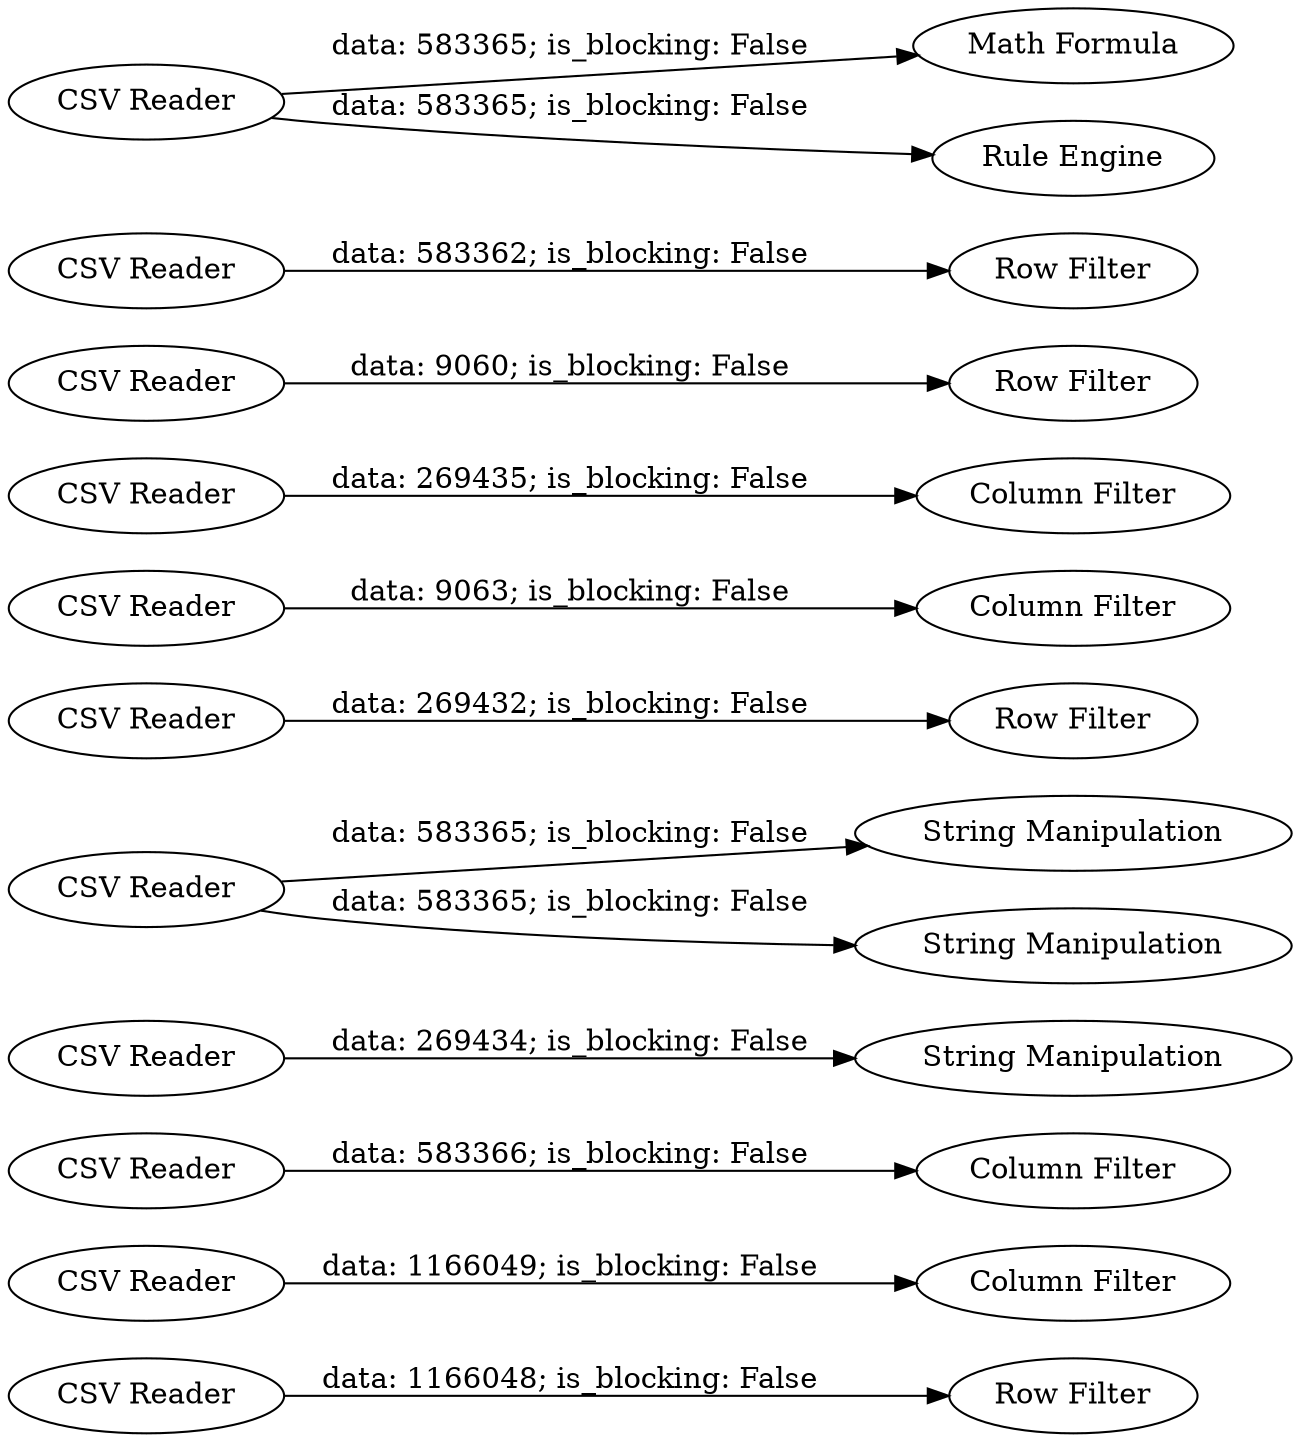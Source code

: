 digraph {
	"-7097949286750409727_4" [label="CSV Reader"]
	"-7097949286750409727_12" [label="CSV Reader"]
	"-7097949286750409727_15" [label="Column Filter"]
	"-7097949286750409727_18" [label="String Manipulation"]
	"-7097949286750409727_8" [label="Row Filter"]
	"-7097949286750409727_20" [label="CSV Reader"]
	"-7097949286750409727_19" [label="String Manipulation"]
	"-7097949286750409727_16" [label="Column Filter"]
	"-7097949286750409727_5" [label="Row Filter"]
	"-7097949286750409727_14" [label="Column Filter"]
	"-7097949286750409727_21" [label="String Manipulation"]
	"-7097949286750409727_13" [label="Column Filter"]
	"-7097949286750409727_6" [label="Row Filter"]
	"-7097949286750409727_1" [label="CSV Reader"]
	"-7097949286750409727_10" [label="CSV Reader"]
	"-7097949286750409727_7" [label="Row Filter"]
	"-7097949286750409727_9" [label="CSV Reader"]
	"-7097949286750409727_11" [label="CSV Reader"]
	"-7097949286750409727_2" [label="CSV Reader"]
	"-7097949286750409727_17" [label="CSV Reader"]
	"-7097949286750409727_22" [label="Math Formula"]
	"-7097949286750409727_3" [label="CSV Reader"]
	"-7097949286750409727_24" [label="Rule Engine"]
	"-7097949286750409727_23" [label="CSV Reader"]
	"-7097949286750409727_20" -> "-7097949286750409727_19" [label="data: 583365; is_blocking: False"]
	"-7097949286750409727_4" -> "-7097949286750409727_8" [label="data: 1166048; is_blocking: False"]
	"-7097949286750409727_3" -> "-7097949286750409727_7" [label="data: 583362; is_blocking: False"]
	"-7097949286750409727_10" -> "-7097949286750409727_14" [label="data: 9063; is_blocking: False"]
	"-7097949286750409727_20" -> "-7097949286750409727_21" [label="data: 583365; is_blocking: False"]
	"-7097949286750409727_11" -> "-7097949286750409727_15" [label="data: 583366; is_blocking: False"]
	"-7097949286750409727_1" -> "-7097949286750409727_5" [label="data: 269432; is_blocking: False"]
	"-7097949286750409727_12" -> "-7097949286750409727_16" [label="data: 1166049; is_blocking: False"]
	"-7097949286750409727_2" -> "-7097949286750409727_6" [label="data: 9060; is_blocking: False"]
	"-7097949286750409727_17" -> "-7097949286750409727_18" [label="data: 269434; is_blocking: False"]
	"-7097949286750409727_23" -> "-7097949286750409727_24" [label="data: 583365; is_blocking: False"]
	"-7097949286750409727_9" -> "-7097949286750409727_13" [label="data: 269435; is_blocking: False"]
	"-7097949286750409727_23" -> "-7097949286750409727_22" [label="data: 583365; is_blocking: False"]
	rankdir=LR
}

